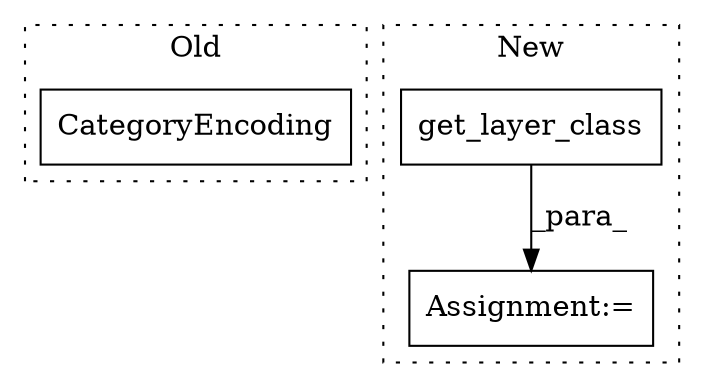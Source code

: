 digraph G {
subgraph cluster0 {
1 [label="CategoryEncoding" a="32" s="31167" l="18" shape="box"];
label = "Old";
style="dotted";
}
subgraph cluster1 {
2 [label="get_layer_class" a="32" s="31128" l="17" shape="box"];
3 [label="Assignment:=" a="7" s="31127" l="1" shape="box"];
label = "New";
style="dotted";
}
2 -> 3 [label="_para_"];
}